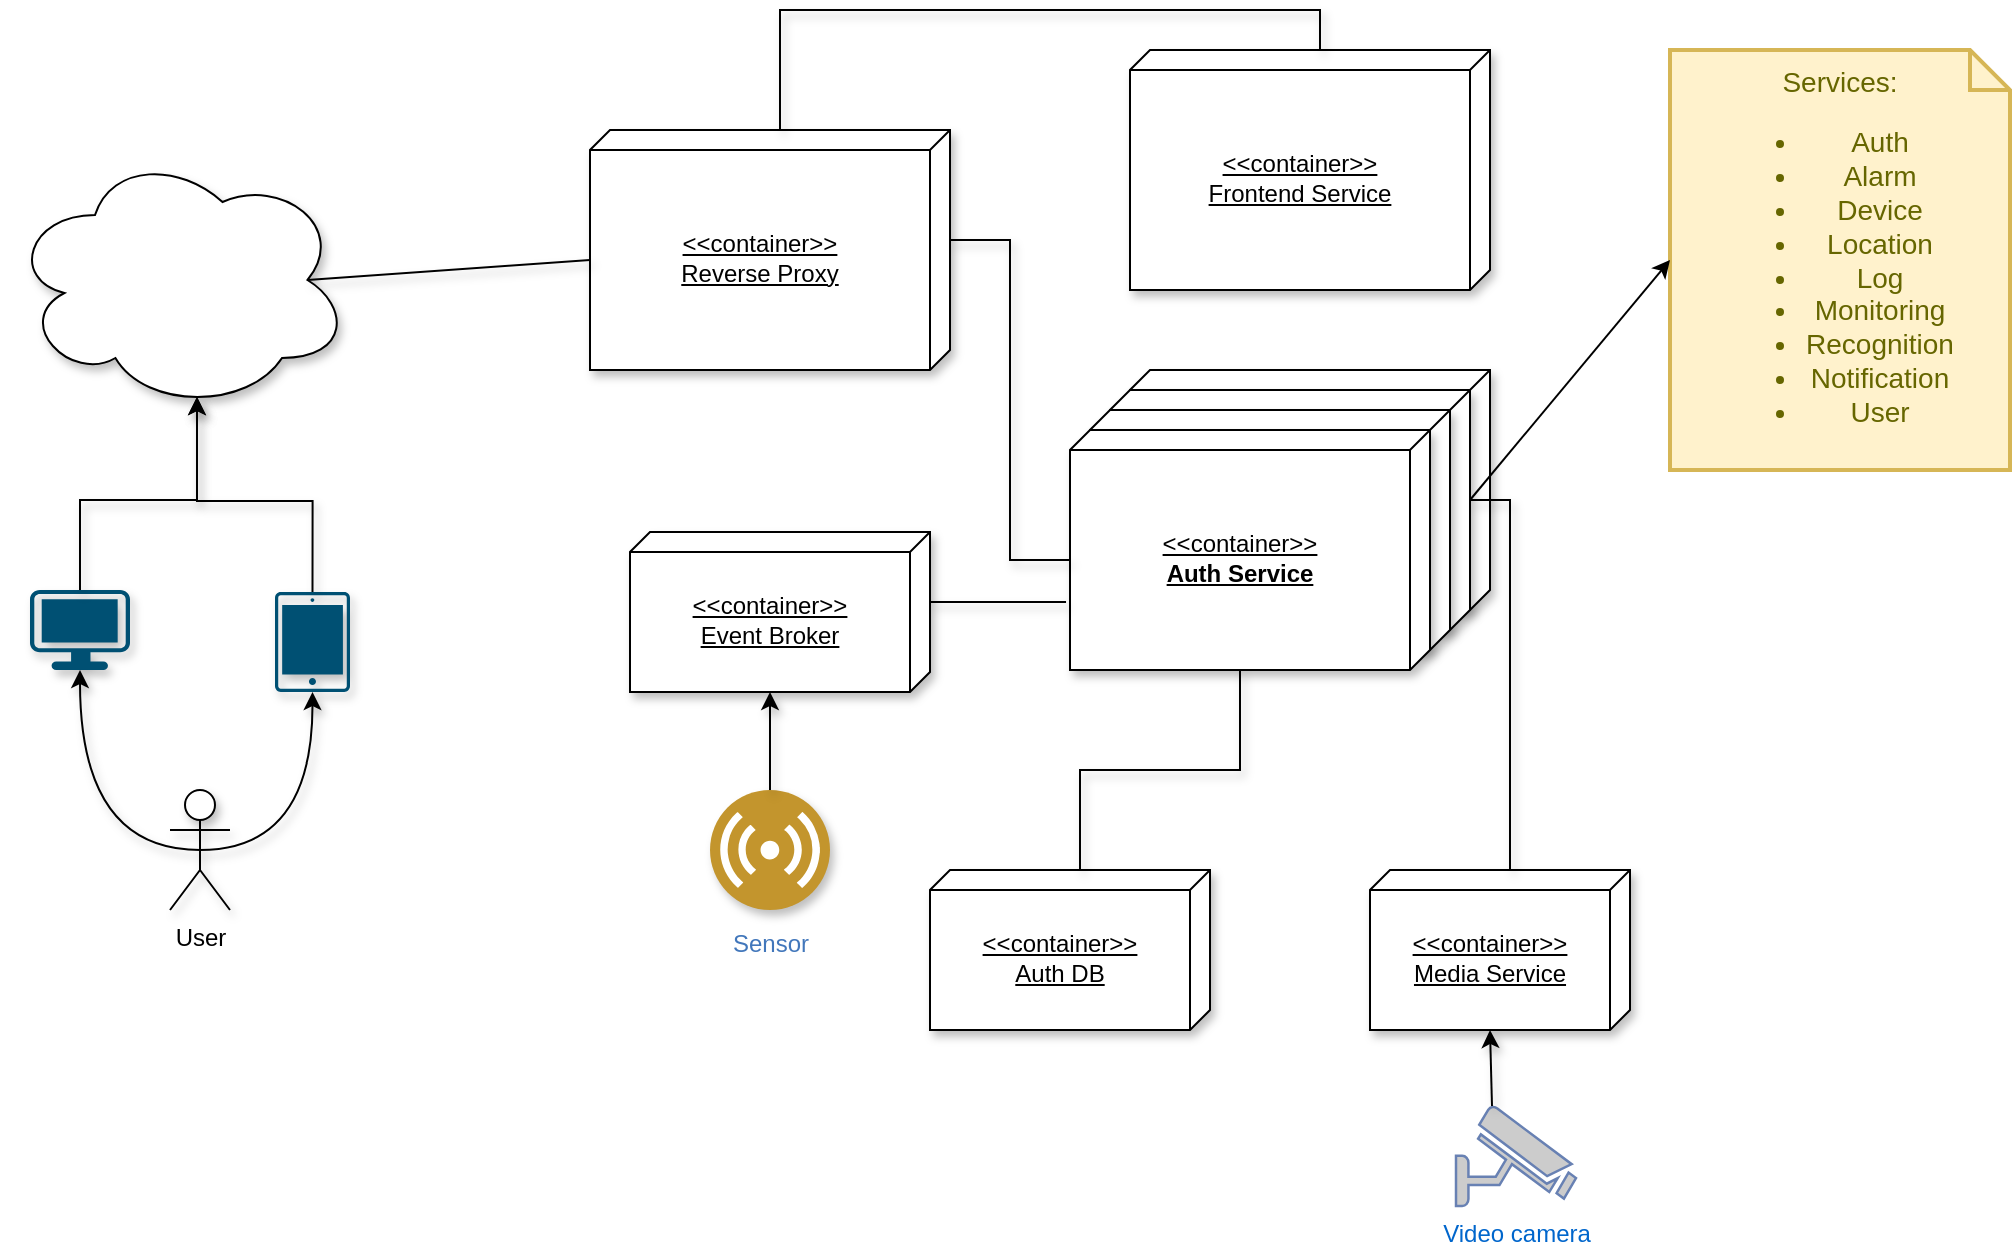 <mxfile version="24.7.8">
  <diagram name="Pagina-1" id="j0vWI5ZkaxdJgr0P220d">
    <mxGraphModel dx="820" dy="691" grid="1" gridSize="10" guides="1" tooltips="1" connect="1" arrows="1" fold="1" page="1" pageScale="1" pageWidth="827" pageHeight="1169" math="0" shadow="0">
      <root>
        <mxCell id="0" />
        <mxCell id="1" parent="0" />
        <mxCell id="nImeQ9IuilLFYgCTwhQD-1" value="&amp;lt;&amp;lt;container&amp;gt;&amp;gt;&lt;br&gt;Reverse Proxy" style="verticalAlign=middle;align=center;spacingTop=8;spacingLeft=2;spacingRight=12;shape=cube;size=10;direction=south;fontStyle=4;html=1;whiteSpace=wrap;shadow=1;" parent="1" vertex="1">
          <mxGeometry x="310" y="120" width="180" height="120" as="geometry" />
        </mxCell>
        <mxCell id="nImeQ9IuilLFYgCTwhQD-2" value="&amp;lt;&amp;lt;container&amp;gt;&amp;gt;&lt;br&gt;Frontend Service" style="verticalAlign=middle;align=center;spacingTop=8;spacingLeft=2;spacingRight=12;shape=cube;size=10;direction=south;fontStyle=4;html=1;whiteSpace=wrap;shadow=1;" parent="1" vertex="1">
          <mxGeometry x="580" y="80" width="180" height="120" as="geometry" />
        </mxCell>
        <mxCell id="nImeQ9IuilLFYgCTwhQD-3" value="" style="verticalAlign=top;align=left;spacingTop=8;spacingLeft=2;spacingRight=12;shape=cube;size=10;direction=south;fontStyle=4;html=1;whiteSpace=wrap;shadow=1;" parent="1" vertex="1">
          <mxGeometry x="580" y="240" width="180" height="120" as="geometry" />
        </mxCell>
        <mxCell id="nImeQ9IuilLFYgCTwhQD-4" value="" style="verticalAlign=top;align=left;spacingTop=8;spacingLeft=2;spacingRight=12;shape=cube;size=10;direction=south;fontStyle=4;html=1;whiteSpace=wrap;shadow=1;" parent="1" vertex="1">
          <mxGeometry x="570" y="250" width="180" height="120" as="geometry" />
        </mxCell>
        <mxCell id="nImeQ9IuilLFYgCTwhQD-5" value="" style="verticalAlign=top;align=left;spacingTop=8;spacingLeft=2;spacingRight=12;shape=cube;size=10;direction=south;fontStyle=4;html=1;whiteSpace=wrap;shadow=1;" parent="1" vertex="1">
          <mxGeometry x="560" y="260" width="180" height="120" as="geometry" />
        </mxCell>
        <mxCell id="nImeQ9IuilLFYgCTwhQD-6" value="&amp;lt;&amp;lt;container&amp;gt;&amp;gt;&lt;br&gt;&lt;b&gt;Auth Service&lt;/b&gt;" style="verticalAlign=middle;align=center;spacingTop=8;spacingLeft=2;spacingRight=12;shape=cube;size=10;direction=south;fontStyle=4;html=1;whiteSpace=wrap;shadow=1;" parent="1" vertex="1">
          <mxGeometry x="550" y="270" width="180" height="120" as="geometry" />
        </mxCell>
        <mxCell id="nImeQ9IuilLFYgCTwhQD-7" value="&amp;lt;&amp;lt;container&amp;gt;&amp;gt;&lt;br&gt;Auth DB" style="verticalAlign=middle;align=center;spacingTop=8;spacingLeft=2;spacingRight=12;shape=cube;size=10;direction=south;fontStyle=4;html=1;whiteSpace=wrap;shadow=1;" parent="1" vertex="1">
          <mxGeometry x="480" y="490" width="140" height="80" as="geometry" />
        </mxCell>
        <mxCell id="nImeQ9IuilLFYgCTwhQD-8" value="&amp;lt;&amp;lt;container&amp;gt;&amp;gt;&lt;div&gt;Media Service&lt;/div&gt;" style="verticalAlign=middle;align=center;spacingTop=8;spacingLeft=2;spacingRight=12;shape=cube;size=10;direction=south;fontStyle=4;html=1;whiteSpace=wrap;shadow=1;" parent="1" vertex="1">
          <mxGeometry x="700" y="490" width="130" height="80" as="geometry" />
        </mxCell>
        <mxCell id="nImeQ9IuilLFYgCTwhQD-9" value="&amp;lt;&amp;lt;container&amp;gt;&amp;gt;&lt;br&gt;Event Broker" style="verticalAlign=middle;align=center;spacingTop=8;spacingLeft=2;spacingRight=12;shape=cube;size=10;direction=south;fontStyle=4;html=1;whiteSpace=wrap;shadow=1;" parent="1" vertex="1">
          <mxGeometry x="330" y="321" width="150" height="80" as="geometry" />
        </mxCell>
        <mxCell id="nImeQ9IuilLFYgCTwhQD-10" value="" style="ellipse;shape=cloud;whiteSpace=wrap;html=1;shadow=1;" parent="1" vertex="1">
          <mxGeometry x="20" y="130" width="170" height="130" as="geometry" />
        </mxCell>
        <mxCell id="nImeQ9IuilLFYgCTwhQD-12" style="edgeStyle=orthogonalEdgeStyle;rounded=0;orthogonalLoop=1;jettySize=auto;html=1;exitX=0;exitY=0;exitDx=0;exitDy=85;exitPerimeter=0;entryX=0;entryY=0;entryDx=0;entryDy=85;entryPerimeter=0;startArrow=none;startFill=0;endArrow=none;endFill=0;shadow=1;" parent="1" source="nImeQ9IuilLFYgCTwhQD-1" target="nImeQ9IuilLFYgCTwhQD-2" edge="1">
          <mxGeometry relative="1" as="geometry" />
        </mxCell>
        <mxCell id="nImeQ9IuilLFYgCTwhQD-13" style="edgeStyle=orthogonalEdgeStyle;rounded=0;orthogonalLoop=1;jettySize=auto;html=1;exitX=0;exitY=0;exitDx=55;exitDy=0;exitPerimeter=0;entryX=0;entryY=0;entryDx=65;entryDy=180;entryPerimeter=0;endArrow=none;endFill=0;shadow=1;" parent="1" source="nImeQ9IuilLFYgCTwhQD-1" target="nImeQ9IuilLFYgCTwhQD-6" edge="1">
          <mxGeometry relative="1" as="geometry" />
        </mxCell>
        <mxCell id="nImeQ9IuilLFYgCTwhQD-14" style="edgeStyle=orthogonalEdgeStyle;rounded=0;orthogonalLoop=1;jettySize=auto;html=1;exitX=0;exitY=0;exitDx=35;exitDy=0;exitPerimeter=0;entryX=0.717;entryY=1.011;entryDx=0;entryDy=0;entryPerimeter=0;endArrow=none;endFill=0;shadow=1;" parent="1" source="nImeQ9IuilLFYgCTwhQD-9" target="nImeQ9IuilLFYgCTwhQD-6" edge="1">
          <mxGeometry relative="1" as="geometry" />
        </mxCell>
        <mxCell id="nImeQ9IuilLFYgCTwhQD-15" style="edgeStyle=orthogonalEdgeStyle;rounded=0;orthogonalLoop=1;jettySize=auto;html=1;exitX=0;exitY=0;exitDx=120;exitDy=95;exitPerimeter=0;entryX=0;entryY=0;entryDx=0;entryDy=65;entryPerimeter=0;endArrow=none;endFill=0;shadow=1;" parent="1" source="nImeQ9IuilLFYgCTwhQD-6" target="nImeQ9IuilLFYgCTwhQD-7" edge="1">
          <mxGeometry relative="1" as="geometry" />
        </mxCell>
        <mxCell id="nImeQ9IuilLFYgCTwhQD-16" style="edgeStyle=orthogonalEdgeStyle;rounded=0;orthogonalLoop=1;jettySize=auto;html=1;exitX=0;exitY=0;exitDx=55;exitDy=0;exitPerimeter=0;entryX=0;entryY=0;entryDx=0;entryDy=60;entryPerimeter=0;endArrow=none;endFill=0;shadow=1;" parent="1" source="nImeQ9IuilLFYgCTwhQD-4" target="nImeQ9IuilLFYgCTwhQD-8" edge="1">
          <mxGeometry relative="1" as="geometry" />
        </mxCell>
        <mxCell id="nImeQ9IuilLFYgCTwhQD-17" style="rounded=0;orthogonalLoop=1;jettySize=auto;html=1;exitX=0.875;exitY=0.5;exitDx=0;exitDy=0;exitPerimeter=0;entryX=0;entryY=0;entryDx=65;entryDy=180;entryPerimeter=0;startArrow=none;startFill=0;endArrow=none;endFill=0;shadow=1;" parent="1" source="nImeQ9IuilLFYgCTwhQD-10" target="nImeQ9IuilLFYgCTwhQD-1" edge="1">
          <mxGeometry relative="1" as="geometry" />
        </mxCell>
        <mxCell id="nImeQ9IuilLFYgCTwhQD-18" value="User" style="shape=umlActor;verticalLabelPosition=bottom;verticalAlign=top;html=1;outlineConnect=0;shadow=1;" parent="1" vertex="1">
          <mxGeometry x="100" y="450" width="30" height="60" as="geometry" />
        </mxCell>
        <mxCell id="nImeQ9IuilLFYgCTwhQD-21" value="" style="points=[[0.03,0.03,0],[0.5,0,0],[0.97,0.03,0],[1,0.4,0],[0.97,0.745,0],[0.5,1,0],[0.03,0.745,0],[0,0.4,0]];verticalLabelPosition=bottom;sketch=0;html=1;verticalAlign=top;aspect=fixed;align=center;pointerEvents=1;shape=mxgraph.cisco19.workstation;fillColor=#005073;strokeColor=none;shadow=1;" parent="1" vertex="1">
          <mxGeometry x="30" y="350" width="50" height="40" as="geometry" />
        </mxCell>
        <mxCell id="nImeQ9IuilLFYgCTwhQD-22" value="" style="sketch=0;points=[[0.015,0.015,0],[0.985,0.015,0],[0.985,0.985,0],[0.015,0.985,0],[0.25,0,0],[0.5,0,0],[0.75,0,0],[1,0.25,0],[1,0.5,0],[1,0.75,0],[0.75,1,0],[0.5,1,0],[0.25,1,0],[0,0.75,0],[0,0.5,0],[0,0.25,0]];verticalLabelPosition=bottom;html=1;verticalAlign=top;aspect=fixed;align=center;pointerEvents=1;shape=mxgraph.cisco19.handheld;fillColor=#005073;strokeColor=none;shadow=1;" parent="1" vertex="1">
          <mxGeometry x="152.5" y="351" width="37.5" height="50" as="geometry" />
        </mxCell>
        <mxCell id="nImeQ9IuilLFYgCTwhQD-23" value="Sensor" style="image;aspect=fixed;perimeter=ellipsePerimeter;html=1;align=center;shadow=1;dashed=0;fontColor=#4277BB;labelBackgroundColor=default;fontSize=12;spacingTop=3;image=img/lib/ibm/users/sensor.svg;" parent="1" vertex="1">
          <mxGeometry x="370" y="450" width="60" height="60" as="geometry" />
        </mxCell>
        <mxCell id="nImeQ9IuilLFYgCTwhQD-24" value="Video camera" style="fontColor=#0066CC;verticalAlign=top;verticalLabelPosition=bottom;labelPosition=center;align=center;html=1;outlineConnect=0;fillColor=#CCCCCC;strokeColor=#6881B3;gradientColor=none;gradientDirection=north;strokeWidth=2;shape=mxgraph.networks.security_camera;" parent="1" vertex="1">
          <mxGeometry x="743" y="608" width="60" height="50" as="geometry" />
        </mxCell>
        <mxCell id="nImeQ9IuilLFYgCTwhQD-25" style="edgeStyle=orthogonalEdgeStyle;rounded=0;orthogonalLoop=1;jettySize=auto;html=1;exitX=0.5;exitY=0.5;exitDx=0;exitDy=0;exitPerimeter=0;entryX=0.5;entryY=1;entryDx=0;entryDy=0;entryPerimeter=0;shadow=1;curved=1;" parent="1" source="nImeQ9IuilLFYgCTwhQD-18" target="nImeQ9IuilLFYgCTwhQD-22" edge="1">
          <mxGeometry relative="1" as="geometry" />
        </mxCell>
        <mxCell id="nImeQ9IuilLFYgCTwhQD-26" style="edgeStyle=orthogonalEdgeStyle;rounded=0;orthogonalLoop=1;jettySize=auto;html=1;exitX=0.5;exitY=0.5;exitDx=0;exitDy=0;exitPerimeter=0;entryX=0.5;entryY=1;entryDx=0;entryDy=0;entryPerimeter=0;shadow=1;curved=1;" parent="1" source="nImeQ9IuilLFYgCTwhQD-18" target="nImeQ9IuilLFYgCTwhQD-21" edge="1">
          <mxGeometry relative="1" as="geometry" />
        </mxCell>
        <mxCell id="nImeQ9IuilLFYgCTwhQD-27" style="edgeStyle=orthogonalEdgeStyle;rounded=0;orthogonalLoop=1;jettySize=auto;html=1;exitX=0.5;exitY=0;exitDx=0;exitDy=0;exitPerimeter=0;entryX=0.55;entryY=0.95;entryDx=0;entryDy=0;entryPerimeter=0;shadow=1;" parent="1" source="nImeQ9IuilLFYgCTwhQD-21" target="nImeQ9IuilLFYgCTwhQD-10" edge="1">
          <mxGeometry relative="1" as="geometry" />
        </mxCell>
        <mxCell id="nImeQ9IuilLFYgCTwhQD-28" style="edgeStyle=orthogonalEdgeStyle;rounded=0;orthogonalLoop=1;jettySize=auto;html=1;exitX=0.5;exitY=0;exitDx=0;exitDy=0;exitPerimeter=0;entryX=0.55;entryY=0.95;entryDx=0;entryDy=0;entryPerimeter=0;shadow=1;" parent="1" source="nImeQ9IuilLFYgCTwhQD-22" target="nImeQ9IuilLFYgCTwhQD-10" edge="1">
          <mxGeometry relative="1" as="geometry" />
        </mxCell>
        <mxCell id="nImeQ9IuilLFYgCTwhQD-29" style="rounded=0;orthogonalLoop=1;jettySize=auto;html=1;exitX=0.3;exitY=0;exitDx=0;exitDy=0;exitPerimeter=0;entryX=0;entryY=0;entryDx=80;entryDy=70;entryPerimeter=0;shadow=1;" parent="1" source="nImeQ9IuilLFYgCTwhQD-24" target="nImeQ9IuilLFYgCTwhQD-8" edge="1">
          <mxGeometry relative="1" as="geometry" />
        </mxCell>
        <mxCell id="nImeQ9IuilLFYgCTwhQD-30" style="edgeStyle=orthogonalEdgeStyle;rounded=0;orthogonalLoop=1;jettySize=auto;html=1;exitX=0.5;exitY=0;exitDx=0;exitDy=0;entryX=0;entryY=0;entryDx=80;entryDy=80;entryPerimeter=0;shadow=1;" parent="1" source="nImeQ9IuilLFYgCTwhQD-23" target="nImeQ9IuilLFYgCTwhQD-9" edge="1">
          <mxGeometry relative="1" as="geometry" />
        </mxCell>
        <mxCell id="soqrmdxl0WTpfwTKmNSY-1" value="Services:&lt;div&gt;&lt;ul&gt;&lt;li&gt;Auth&lt;/li&gt;&lt;li&gt;Alarm&lt;/li&gt;&lt;li&gt;Device&lt;/li&gt;&lt;li&gt;Location&lt;/li&gt;&lt;li&gt;Log&lt;/li&gt;&lt;li&gt;Monitoring&lt;/li&gt;&lt;li&gt;Recognition&lt;/li&gt;&lt;li&gt;Notification&lt;/li&gt;&lt;li&gt;User&lt;/li&gt;&lt;/ul&gt;&lt;/div&gt;" style="shape=note;strokeWidth=2;fontSize=14;size=20;whiteSpace=wrap;html=1;fillColor=#fff2cc;strokeColor=#d6b656;fontColor=#666600;" parent="1" vertex="1">
          <mxGeometry x="850" y="80" width="170" height="210" as="geometry" />
        </mxCell>
        <mxCell id="soqrmdxl0WTpfwTKmNSY-2" style="rounded=0;orthogonalLoop=1;jettySize=auto;html=1;exitX=0;exitY=0;exitDx=55;exitDy=0;exitPerimeter=0;entryX=0;entryY=0.5;entryDx=0;entryDy=0;entryPerimeter=0;" parent="1" source="nImeQ9IuilLFYgCTwhQD-4" target="soqrmdxl0WTpfwTKmNSY-1" edge="1">
          <mxGeometry relative="1" as="geometry" />
        </mxCell>
      </root>
    </mxGraphModel>
  </diagram>
</mxfile>
